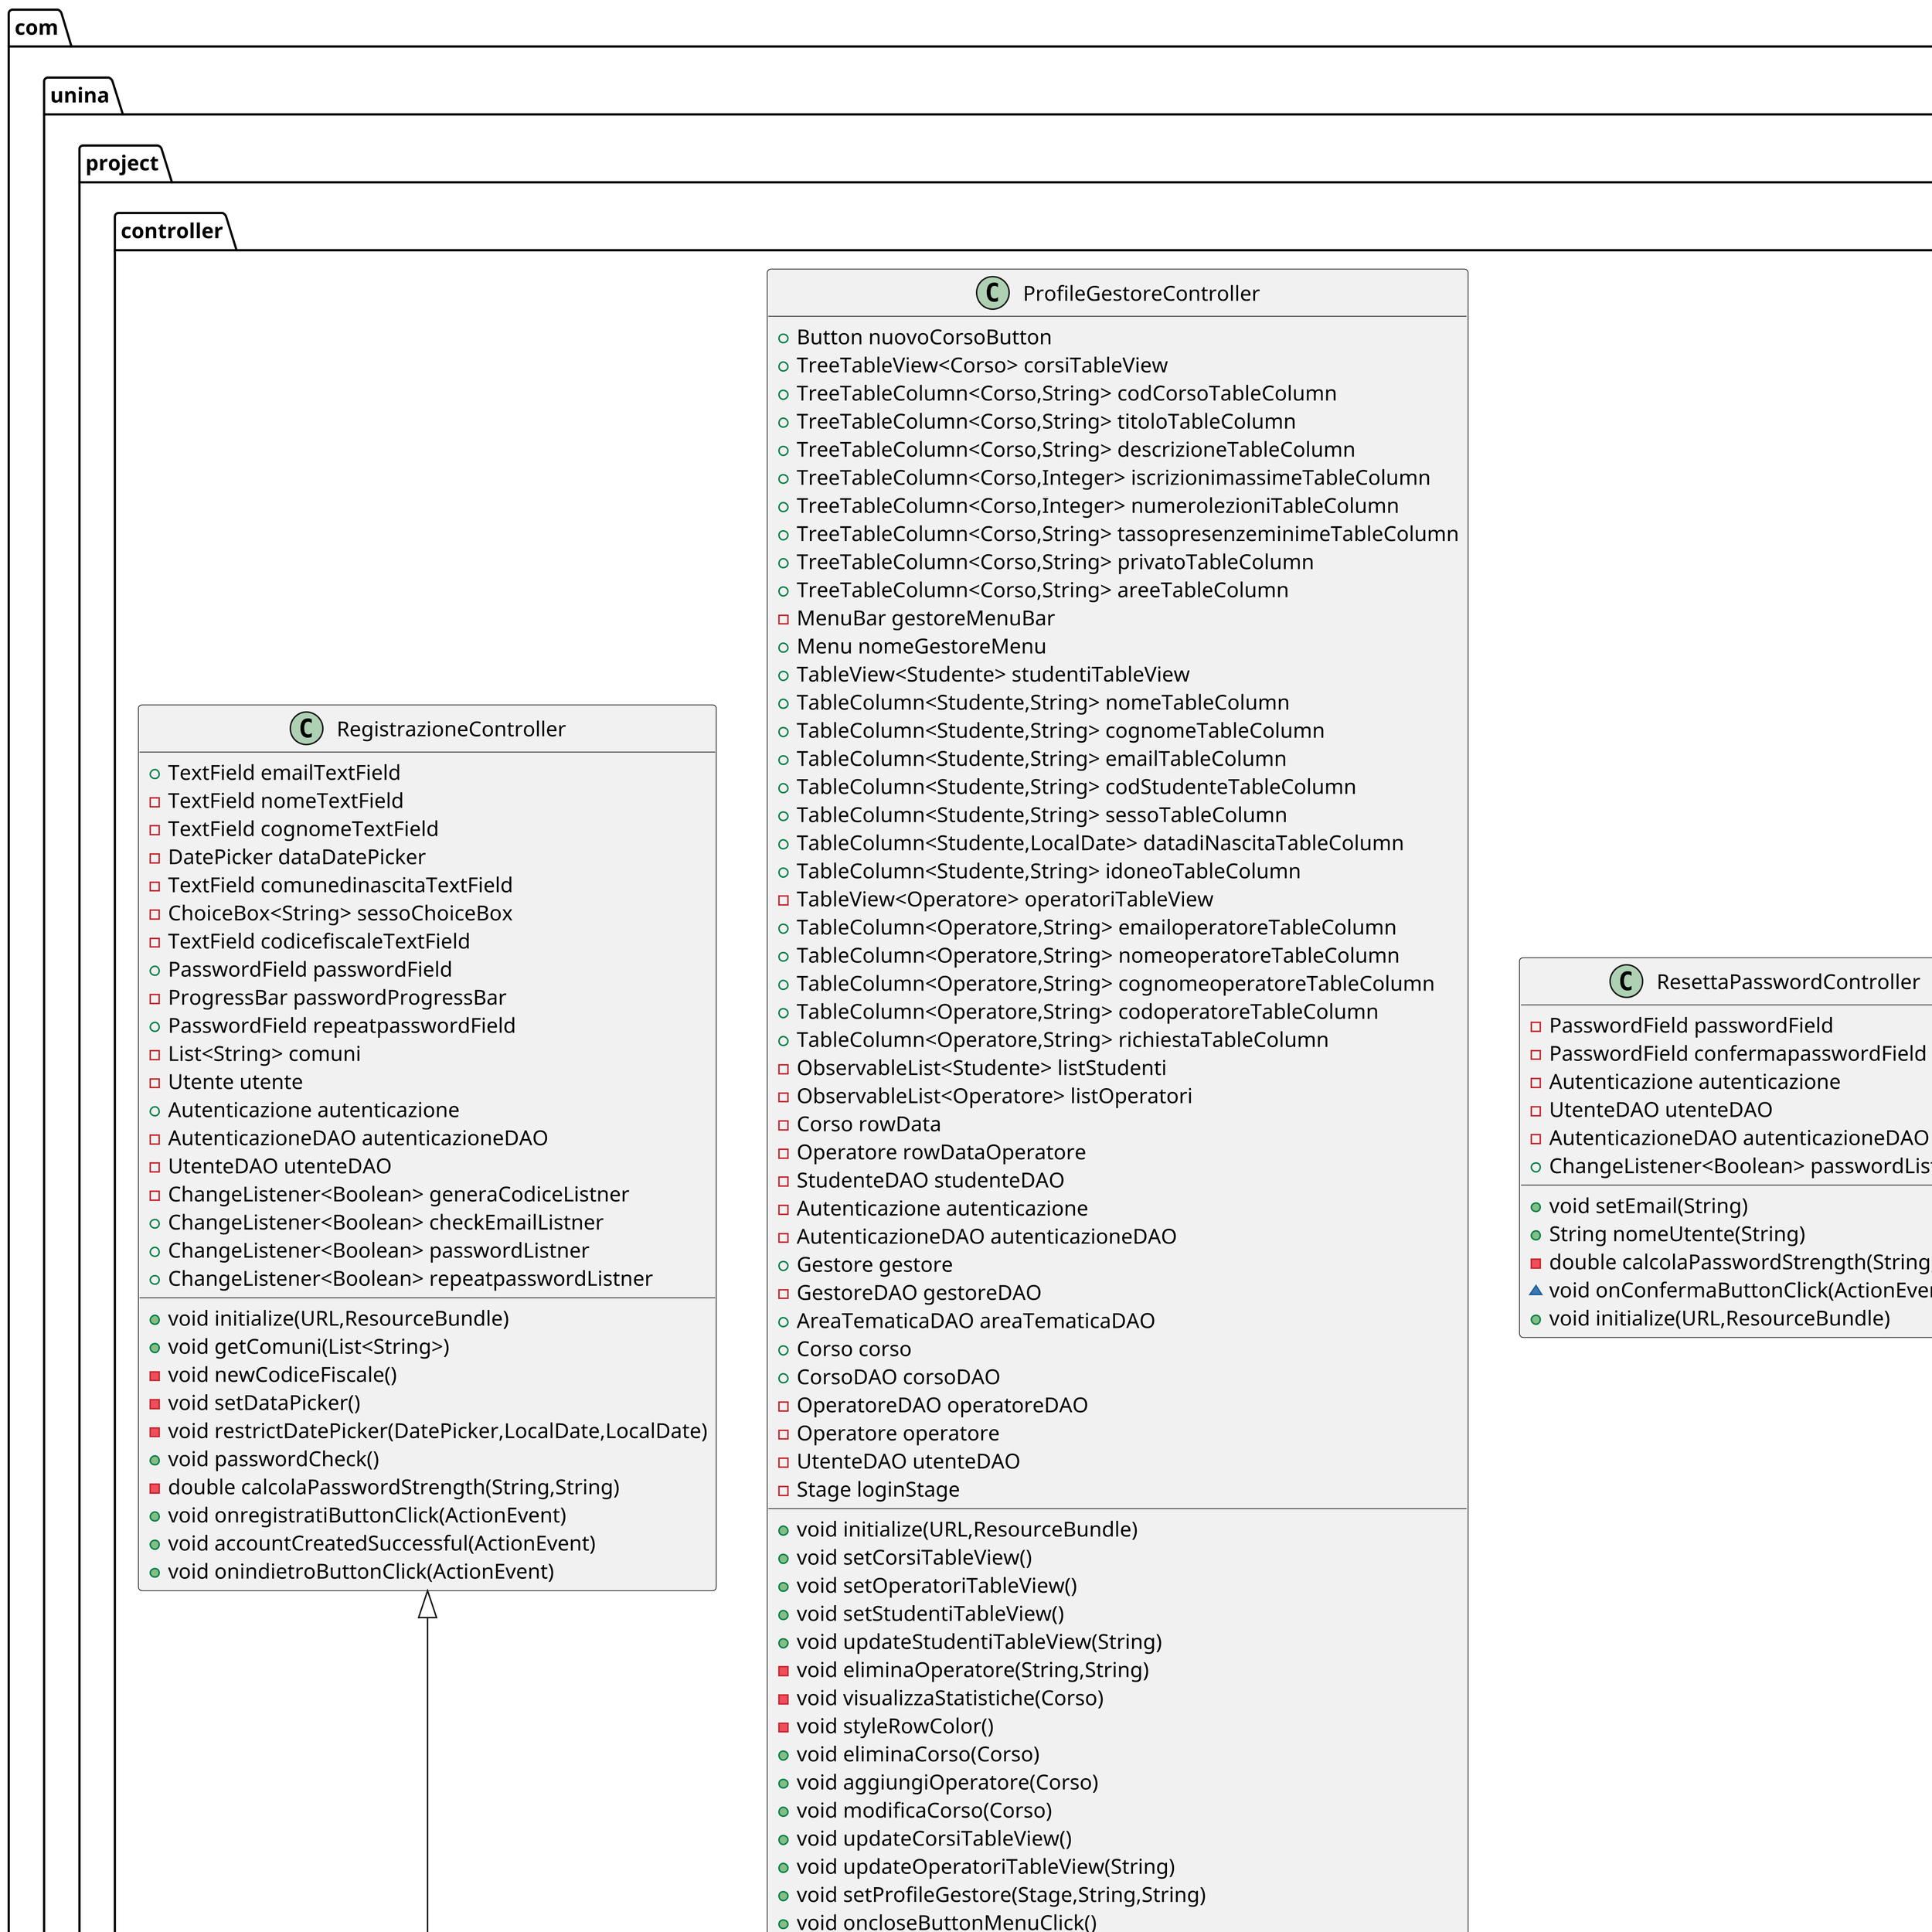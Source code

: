 @startuml
skinparam dpi 300
class com.unina.project.controller.CorsoModificaController {
+ void onnuovoCorsoButtonClick()
+ void setCorso(Corso)
}
class com.unina.project.controller.ResettaPasswordController {
- PasswordField passwordField
- PasswordField confermapasswordField
- Autenticazione autenticazione
- UtenteDAO utenteDAO
- AutenticazioneDAO autenticazioneDAO
+ ChangeListener<Boolean> passwordListner
+ void setEmail(String)
+ String nomeUtente(String)
- double calcolaPasswordStrength(String,String)
~ void onConfermaButtonClick(ActionEvent)
+ void initialize(URL,ResourceBundle)
}
class com.unina.project.controller.ProfileGestoreController {
+ Button nuovoCorsoButton
+ TreeTableView<Corso> corsiTableView
+ TreeTableColumn<Corso,String> codCorsoTableColumn
+ TreeTableColumn<Corso,String> titoloTableColumn
+ TreeTableColumn<Corso,String> descrizioneTableColumn
+ TreeTableColumn<Corso,Integer> iscrizionimassimeTableColumn
+ TreeTableColumn<Corso,Integer> numerolezioniTableColumn
+ TreeTableColumn<Corso,String> tassopresenzeminimeTableColumn
+ TreeTableColumn<Corso,String> privatoTableColumn
+ TreeTableColumn<Corso,String> areeTableColumn
- MenuBar gestoreMenuBar
+ Menu nomeGestoreMenu
+ TableView<Studente> studentiTableView
+ TableColumn<Studente,String> nomeTableColumn
+ TableColumn<Studente,String> cognomeTableColumn
+ TableColumn<Studente,String> emailTableColumn
+ TableColumn<Studente,String> codStudenteTableColumn
+ TableColumn<Studente,String> sessoTableColumn
+ TableColumn<Studente,LocalDate> datadiNascitaTableColumn
+ TableColumn<Studente,String> idoneoTableColumn
- TableView<Operatore> operatoriTableView
+ TableColumn<Operatore,String> emailoperatoreTableColumn
+ TableColumn<Operatore,String> nomeoperatoreTableColumn
+ TableColumn<Operatore,String> cognomeoperatoreTableColumn
+ TableColumn<Operatore,String> codoperatoreTableColumn
+ TableColumn<Operatore,String> richiestaTableColumn
- ObservableList<Studente> listStudenti
- ObservableList<Operatore> listOperatori
- Corso rowData
- Operatore rowDataOperatore
- StudenteDAO studenteDAO
- Autenticazione autenticazione
- AutenticazioneDAO autenticazioneDAO
+ Gestore gestore
- GestoreDAO gestoreDAO
+ AreaTematicaDAO areaTematicaDAO
+ Corso corso
+ CorsoDAO corsoDAO
- OperatoreDAO operatoreDAO
- Operatore operatore
- UtenteDAO utenteDAO
- Stage loginStage
+ void initialize(URL,ResourceBundle)
+ void setCorsiTableView()
+ void setOperatoriTableView()
+ void setStudentiTableView()
+ void updateStudentiTableView(String)
- void eliminaOperatore(String,String)
- void visualizzaStatistiche(Corso)
- void styleRowColor()
+ void eliminaCorso(Corso)
+ void aggiungiOperatore(Corso)
+ void modificaCorso(Corso)
+ void updateCorsiTableView()
+ void updateOperatoriTableView(String)
+ void setProfileGestore(Stage,String,String)
+ void oncloseButtonMenuClick()
- void oneliminaGestoreButtonMenuClick()
- void eliminaGestore()
+ void onNuovoCorsoButton()
}
class com.unina.project.controller.LoginController {
+ Button loginButton
+ TextField emailTextField
+ TextField passwordTextField
+ ProgressBar loginProgressBar
+ TextField gestoriemailTextField
+ PasswordField gestoriPasswordField
- Label passwordDimenticataLabel
- AutenticazioneDAO autenticazioneDAO
- JMetro jMetro
- ChangeListener<Boolean> checkEmailListner
- ChangeListener<Boolean> checkEmailGestoriListner
+ void initialize(URL,ResourceBundle)
+ void openRegistrazioneScene(ActionEvent)
+ void openProfileScene(ActionEvent)
+ void openRegistrazioneGestoriScene(ActionEvent)
+ void openProfileGestoriScene(ActionEvent)
- void loadProfile(ActionEvent,FXMLLoader,String)
- void checkLoginFail()
+ void passwordDimenticata(MouseEvent)
}
class com.unina.project.controller.RegistrazioneGestoreController {
+ Button registratigestoreButton
+ TextArea descrizionegestoreTextArea
+ TextField telefonoTextField
+ TextField indirizzoTextField
+ TextField nomeTextField
+ Sede sede
- Gestore gestore
- AutenticazioneDAO autenticazioneDAO
- GestoreDAO gestoreDAO
- SedeDAO sedeDAO
- ChangeListener<Boolean> nomeListner
- ChangeListener<Boolean> descrizioneLister
+ void initialize(URL,ResourceBundle)
+ void getinserisciScene()
+ void checkDescrizioneLenght()
+ void oninviasottoscrizioneButtonClick(ActionEvent)
}
class com.unina.project.controller.CorsoController {
+ TextArea descrizionecorsoTextArea
+ TextField iscrizioniMassimeTextField
+ TextField lezioniTextField
+ TextField lezioniMinimeTextField
+ Button nuovoCorsoButton
+ TextField tassoMinimoTextField
+ TextField titoloTextField
+ ChoiceBox<String> tipocorsoChoiseBox
+ HBox tagshbox
+ TagBar tagBar
+ List<String> areeTematiche
- ChangeListener<Boolean> descrizioneLister
- ChangeListener<Boolean> lezioniMinimeListner
+ void initialize(URL,ResourceBundle)
+ void checkDescrizioneLenght()
+ void setcodGestore(String)
+ void onnuovoCorsoButtonClick()
}
class com.unina.project.controller.IndirizzoController {
+ Button inserisciButton
- TextField viaTextField
- TextField civicoTextField
- TextField cittaTextField
- TextField provinciaTextField
- TextField siglaTextField
- List<String> comuni
- List<String> province
+ ChangeListener<Boolean> provinciaListner
+ void initialize(URL,ResourceBundle)
+ void getProvince(List<String>)
+ String getProvinceSigle(String)
+ void oninserisciButtonClick(ActionEvent)
+ Sede getSede()
}
class com.unina.project.controller.RegistrazioneController {
+ TextField emailTextField
- TextField nomeTextField
- TextField cognomeTextField
- DatePicker dataDatePicker
- TextField comunedinascitaTextField
- ChoiceBox<String> sessoChoiceBox
- TextField codicefiscaleTextField
+ PasswordField passwordField
- ProgressBar passwordProgressBar
+ PasswordField repeatpasswordField
- List<String> comuni
- Utente utente
+ Autenticazione autenticazione
- AutenticazioneDAO autenticazioneDAO
- UtenteDAO utenteDAO
- ChangeListener<Boolean> generaCodiceListner
+ ChangeListener<Boolean> checkEmailListner
+ ChangeListener<Boolean> passwordListner
+ ChangeListener<Boolean> repeatpasswordListner
+ void initialize(URL,ResourceBundle)
+ void getComuni(List<String>)
- void newCodiceFiscale()
- void setDataPicker()
- void restrictDatePicker(DatePicker,LocalDate,LocalDate)
+ void passwordCheck()
- double calcolaPasswordStrength(String,String)
+ void onregistratiButtonClick(ActionEvent)
+ void accountCreatedSuccessful(ActionEvent)
+ void onindietroButtonClick(ActionEvent)
}
class com.unina.project.controller.ModificaDatiAutenticazioneController {
- Button confermaModificaButton
- PasswordField confermaPasswordField
- TextField emailTextField
- PasswordField passwordField
- AutenticazioneDAO autenticazioneDAO
- UtenteDAO utenteDAO
- Autenticazione autenticazione
+ ChangeListener<Boolean> passwordListner
+ void setAutenticazione(Autenticazione)
+ String nomeUtente(String)
- double calcolaPasswordStrength(String,String)
~ void confermaModifica()
+ void initialize(URL,ResourceBundle)
}


com.unina.project.controller.CorsoController <|-- com.unina.project.controller.CorsoModificaController
com.unina.project.controller.RegistrazioneController <|-- com.unina.project.controller.RegistrazioneGestoreController
com.unina.project.controller.ProfileGestoreController <|-- com.unina.project.controller.CorsoController
com.unina.project.controller.RegistrazioneGestoreController <|-- com.unina.project.controller.IndirizzoController
@enduml